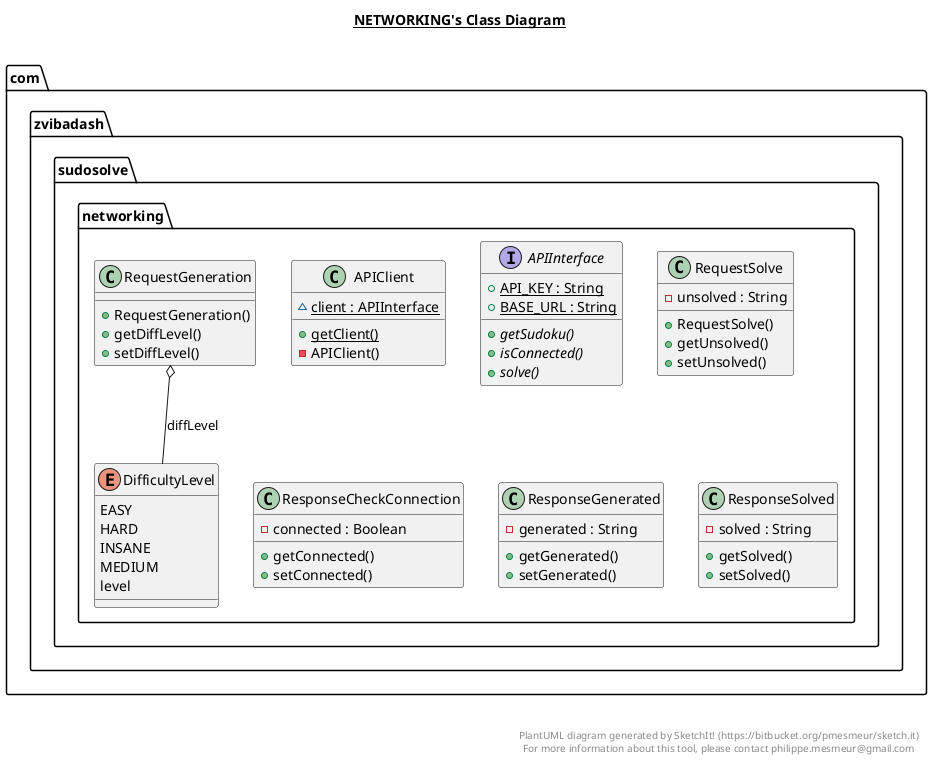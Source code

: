 @startuml

title __NETWORKING's Class Diagram__\n

  namespace com.zvibadash.sudosolve {
    namespace networking {
      class com.zvibadash.sudosolve.networking.APIClient {
          {static} ~ client : APIInterface
          {static} + getClient()
          - APIClient()
      }
    }
  }
  

  namespace com.zvibadash.sudosolve {
    namespace networking {
      interface com.zvibadash.sudosolve.networking.APIInterface {
          {static} + API_KEY : String
          {static} + BASE_URL : String
          {abstract} + getSudoku()
          {abstract} + isConnected()
          {abstract} + solve()
      }
    }
  }
  

  namespace com.zvibadash.sudosolve {
    namespace networking {
      enum DifficultyLevel {
        EASY
        HARD
        INSANE
        MEDIUM
        level
      }
    }
  }
  

  namespace com.zvibadash.sudosolve {
    namespace networking {
      class com.zvibadash.sudosolve.networking.RequestGeneration {
          + RequestGeneration()
          + getDiffLevel()
          + setDiffLevel()
      }
    }
  }
  

  namespace com.zvibadash.sudosolve {
    namespace networking {
      class com.zvibadash.sudosolve.networking.RequestSolve {
          - unsolved : String
          + RequestSolve()
          + getUnsolved()
          + setUnsolved()
      }
    }
  }
  

  namespace com.zvibadash.sudosolve {
    namespace networking {
      class com.zvibadash.sudosolve.networking.ResponseCheckConnection {
          - connected : Boolean
          + getConnected()
          + setConnected()
      }
    }
  }
  

  namespace com.zvibadash.sudosolve {
    namespace networking {
      class com.zvibadash.sudosolve.networking.ResponseGenerated {
          - generated : String
          + getGenerated()
          + setGenerated()
      }
    }
  }
  

  namespace com.zvibadash.sudosolve {
    namespace networking {
      class com.zvibadash.sudosolve.networking.ResponseSolved {
          - solved : String
          + getSolved()
          + setSolved()
      }
    }
  }
  

  com.zvibadash.sudosolve.networking.RequestGeneration o-- com.zvibadash.sudosolve.networking.DifficultyLevel : diffLevel


right footer


PlantUML diagram generated by SketchIt! (https://bitbucket.org/pmesmeur/sketch.it)
For more information about this tool, please contact philippe.mesmeur@gmail.com
endfooter

@enduml
